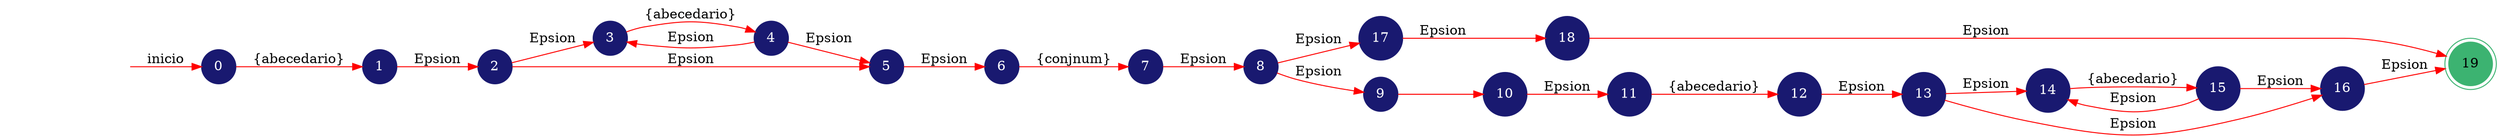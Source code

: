 digraph automata_finito {
	rankdir=LR;
	node [shape=doublecircle, style = filled,color = mediumseagreen]; "19";
	node [shape=circle];
	node [color=midnightblue,fontcolor=white];
	edge [color=red];
	secret_node [style=invis];
	secret_node -> "0" [label="inicio"];
	"0" -> "1" [label="{abecedario}"];
	"1" -> "2" [label="Epsion"];
	"2" -> "3" [label="Epsion"];
	"2" -> "5" [label="Epsion"];
	"3" -> "4" [label="{abecedario}"];
	"4" -> "3" [label="Epsion"];
	"4" -> "5" [label="Epsion"];
	"5" -> "6" [label="Epsion"];
	"6" -> "7" [label="{conjnum}"];
	"7" -> "8" [label="Epsion"];
	"8" -> "17" [label="Epsion"];
	"8" -> "9" [label="Epsion"];
	"9" -> "10" [label="\n"];
	"10" -> "11" [label="Epsion"];
	"11" -> "12" [label="{abecedario}"];
	"12" -> "13" [label="Epsion"];
	"13" -> "14" [label="Epsion"];
	"13" -> "16" [label="Epsion"];
	"14" -> "15" [label="{abecedario}"];
	"15" -> "14" [label="Epsion"];
	"15" -> "16" [label="Epsion"];
	"16" -> "19" [label="Epsion"];
	"17" -> "18" [label="Epsion"];
	"18" -> "19" [label="Epsion"];
}
